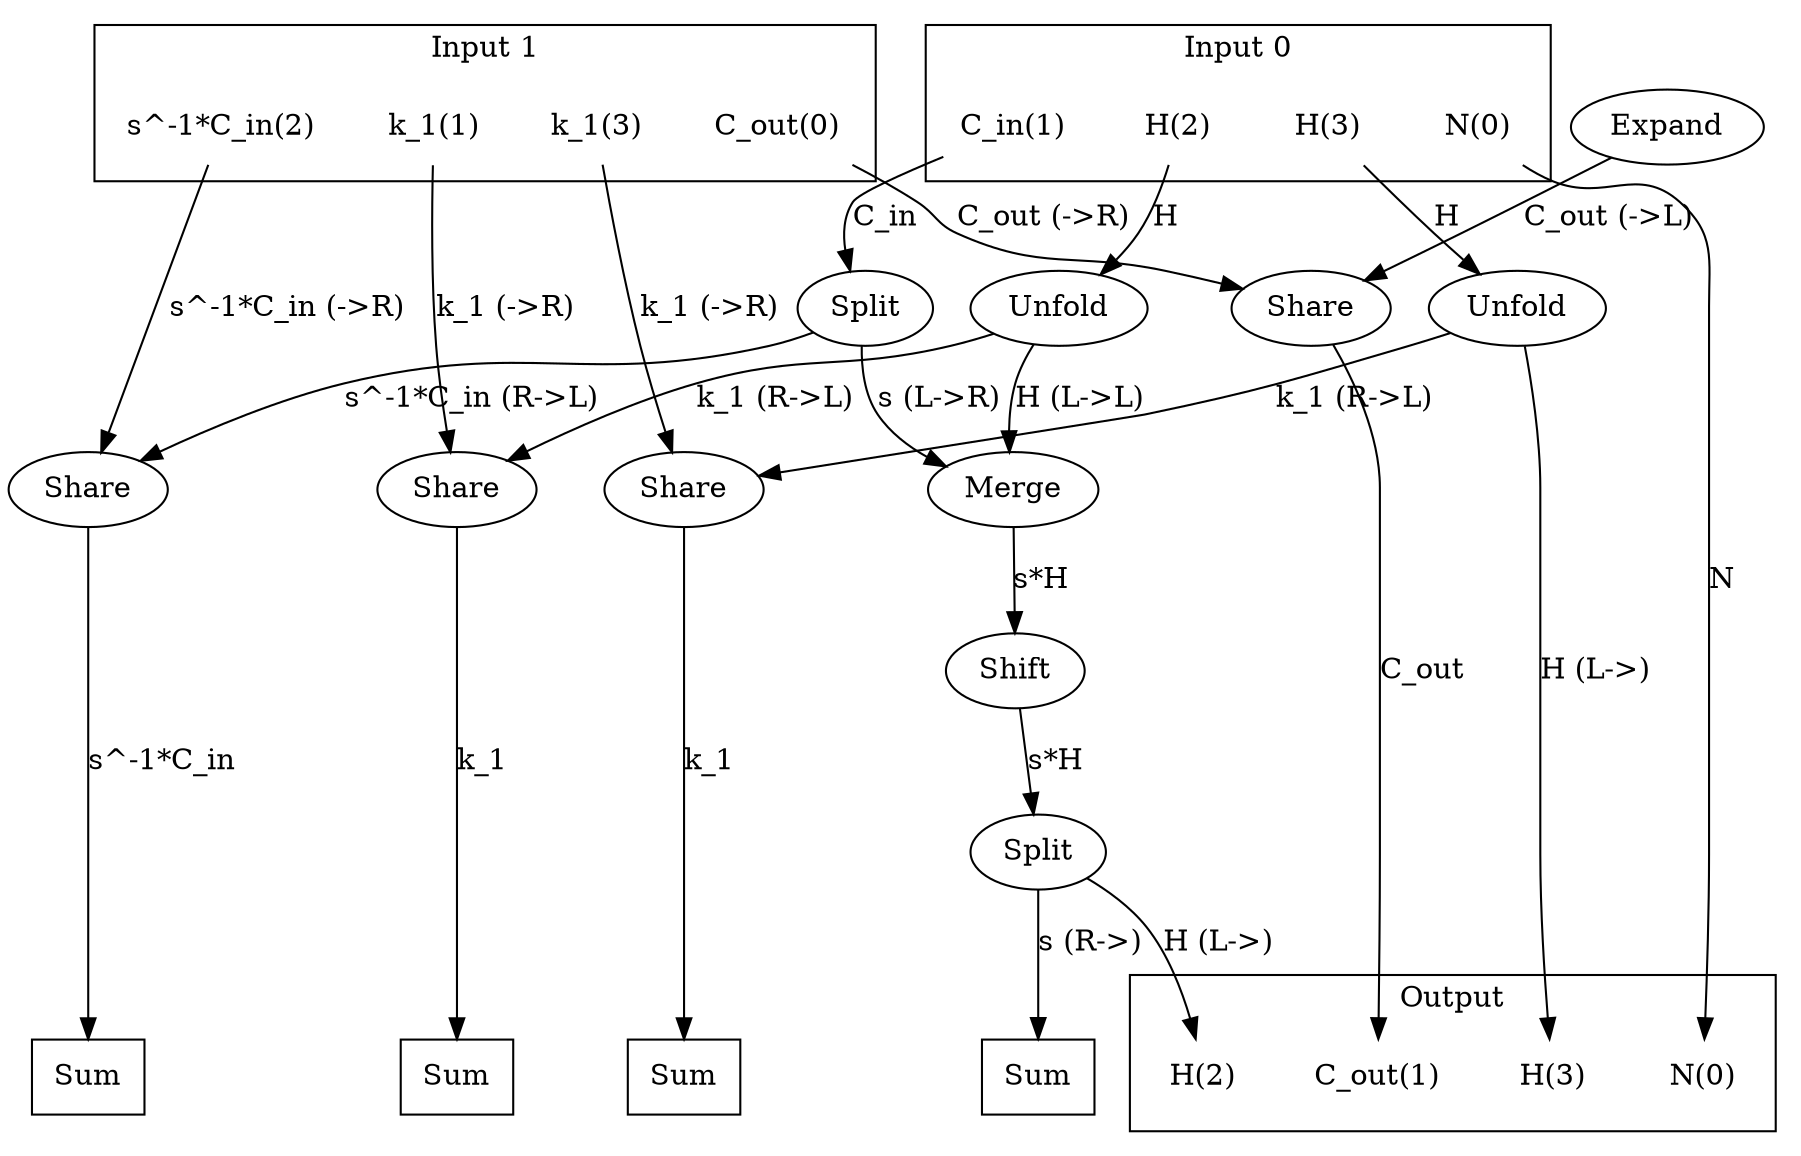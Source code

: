 digraph kernel_generated {
newrank = true;
op_0x55dcca86dd90 [label="Shift"];
op_0x55dcd9672a00 [label="Share"];
op_0x55dcd9672af0 [label="Share"];
op_0x55dcd9672cd0 [label="Share"];
op_0x55dcd9672d20 [label="Share"];
op_0x55dcd9672ed8 [label="Expand"];
op_0x55dcd9673a20 [label="Split"];
op_0x55dcd9674d80 [label="Merge"];
op_0x55dcd9680600 [label="Unfold"];
op_0x55dcd96cc740 [label="Split"];
op_0x55dcd9719e80 [label="Unfold"];
reduce_0x7f8754004ce8 [label="Sum", shape=box];
reduce_0x7f8754003a98 [label="Sum", shape=box];
reduce_0x7f8754003ab0 [label="Sum", shape=box];
reduce_0x7f8754007440 [label="Sum", shape=box];
subgraph cluster_out {
label = "Output";
out_0 [label="N(0)", shape=none];
out_1 [label="C_out(1)", shape=none];
out_2 [label="H(2)", shape=none];
out_3 [label="H(3)", shape=none];
}
{ rank = same;
reduce_0x7f8754004ce8;
reduce_0x7f8754003a98;
reduce_0x7f8754003ab0;
reduce_0x7f8754007440;
out_0;
out_1;
out_2;
out_3;
}
subgraph cluster_in_0 {
label = "Input 0";
in_0_0 [label="N(0)", shape=none];
in_0_1 [label="C_in(1)", shape=none];
in_0_2 [label="H(2)", shape=none];
in_0_3 [label="H(3)", shape=none];
}
subgraph cluster_in_1 {
label = "Input 1";
in_1_0 [label="C_out(0)", shape=none];
in_1_1 [label="k_1(1)", shape=none];
in_1_2 [label="s^-1*C_in(2)", shape=none];
in_1_3 [label="k_1(3)", shape=none];
}
{ rank = same;
in_0_0;
in_0_1;
in_0_2;
in_0_3;
in_1_0;
in_1_1;
in_1_2;
in_1_3;
}
in_0_0 -> out_0 [label="N"];
in_0_1 -> op_0x55dcd96cc740 [label="C_in"];
in_0_2 -> op_0x55dcd9719e80 [label="H"];
in_0_3 -> op_0x55dcd9680600 [label="H"];
in_1_0 -> op_0x55dcd9672a00 [label="C_out (->R)"];
in_1_1 -> op_0x55dcd9672d20 [label="k_1 (->R)"];
in_1_2 -> op_0x55dcd9672cd0 [label="s^-1*C_in (->R)"];
in_1_3 -> op_0x55dcd9672af0 [label="k_1 (->R)"];
op_0x55dcd9672a00 -> out_1 [label="C_out"];
op_0x55dcd9673a20 -> out_2 [label="H (L->)"];
op_0x55dcd9680600 -> out_3 [label="H (L->)"];
op_0x55dcd9674d80 -> op_0x55dcca86dd90 [label="s*H"];
op_0x55dcd9672ed8 -> op_0x55dcd9672a00 [label="C_out (->L)"];
op_0x55dcd9680600 -> op_0x55dcd9672af0 [label="k_1 (R->L)"];
op_0x55dcd96cc740 -> op_0x55dcd9672cd0 [label="s^-1*C_in (R->L)"];
op_0x55dcd9719e80 -> op_0x55dcd9672d20 [label="k_1 (R->L)"];
op_0x55dcca86dd90 -> op_0x55dcd9673a20 [label="s*H"];
op_0x55dcd9719e80 -> op_0x55dcd9674d80 [label="H (L->L)"];
op_0x55dcd96cc740 -> op_0x55dcd9674d80 [label="s (L->R)"];
op_0x55dcd9672af0 -> reduce_0x7f8754003a98 [label="k_1"];
op_0x55dcd9672d20 -> reduce_0x7f8754003ab0 [label="k_1"];
op_0x55dcd9673a20 -> reduce_0x7f8754004ce8 [label="s (R->)"];
op_0x55dcd9672cd0 -> reduce_0x7f8754007440 [label="s^-1*C_in"];
}
